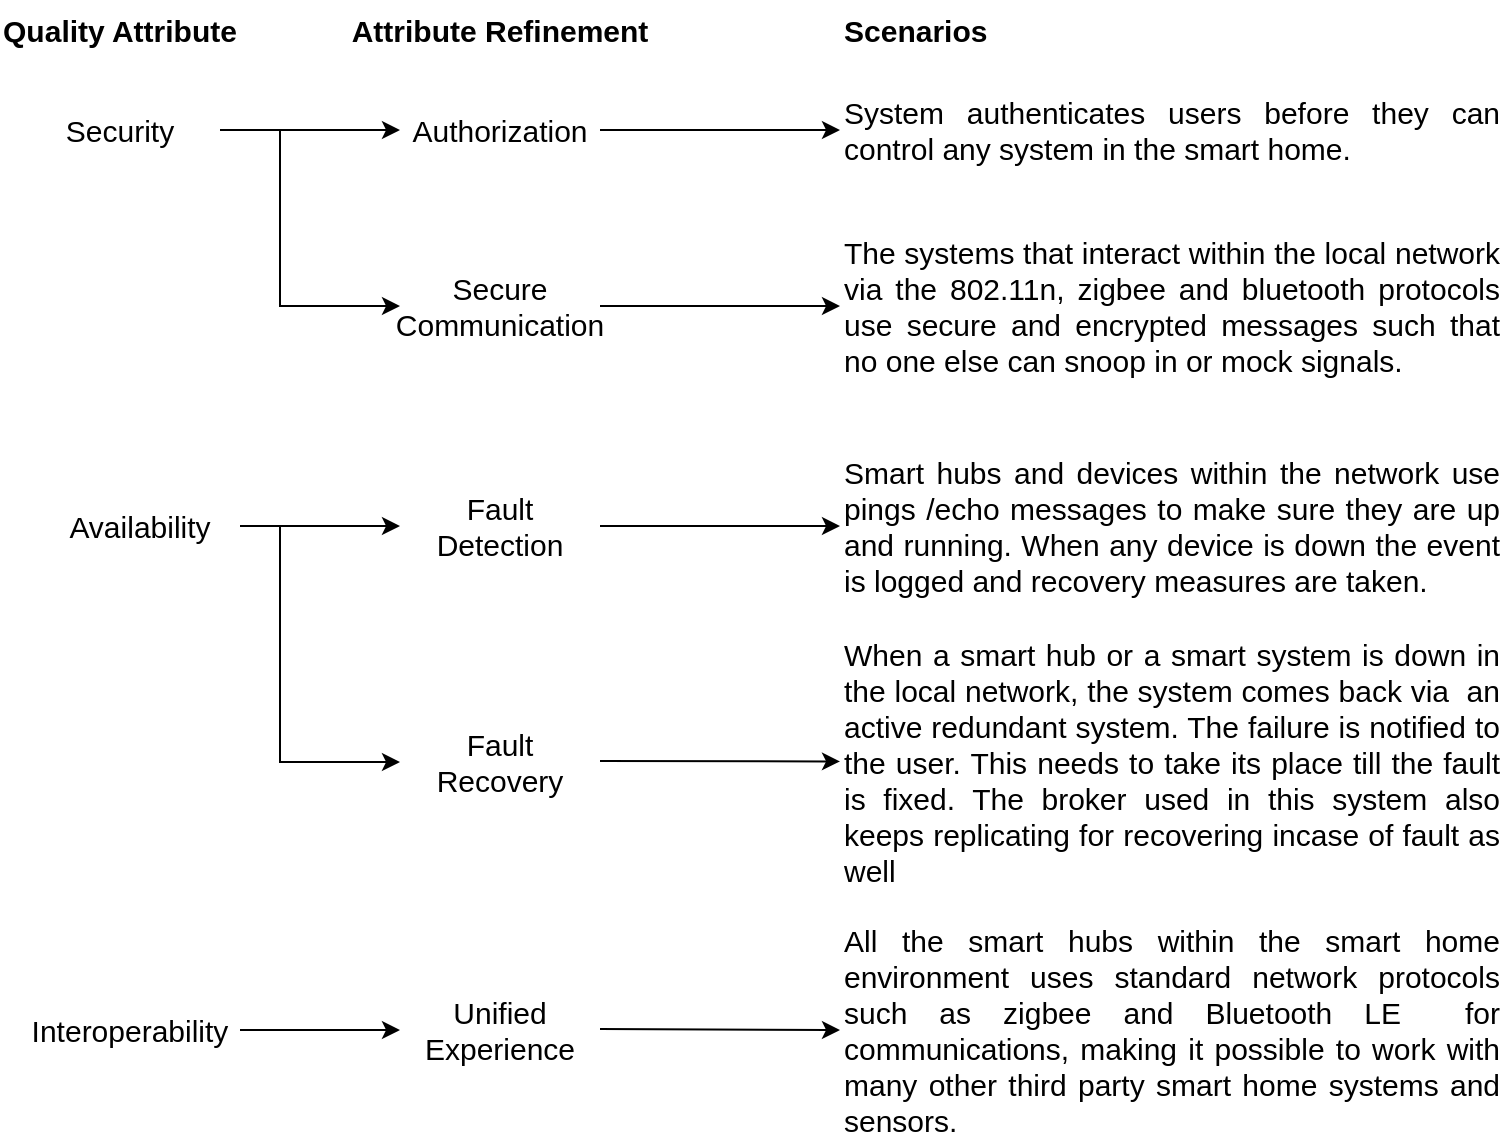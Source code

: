 <mxfile version="16.5.1" type="device"><diagram id="ZWmeOSqfg0A0JXF0TNyF" name="Page-1"><mxGraphModel dx="918" dy="729" grid="1" gridSize="10" guides="1" tooltips="1" connect="1" arrows="1" fold="1" page="1" pageScale="1" pageWidth="850" pageHeight="1100" math="0" shadow="0"><root><mxCell id="0"/><mxCell id="1" parent="0"/><mxCell id="9pKuZ1DTy6y_oSiN3lms-1" value="&lt;font style=&quot;font-size: 15px&quot;&gt;Security&lt;/font&gt;" style="text;html=1;strokeColor=none;fillColor=none;align=center;verticalAlign=middle;whiteSpace=wrap;rounded=0;" parent="1" vertex="1"><mxGeometry x="30" y="130" width="100" height="30" as="geometry"/></mxCell><mxCell id="9pKuZ1DTy6y_oSiN3lms-2" value="&lt;font style=&quot;font-size: 15px&quot;&gt;Secure Communication&lt;/font&gt;" style="text;html=1;strokeColor=none;fillColor=none;align=center;verticalAlign=middle;whiteSpace=wrap;rounded=0;" parent="1" vertex="1"><mxGeometry x="220" y="218" width="100" height="30" as="geometry"/></mxCell><mxCell id="9pKuZ1DTy6y_oSiN3lms-3" value="&lt;font style=&quot;font-size: 15px&quot;&gt;Authorization&lt;/font&gt;" style="text;html=1;strokeColor=none;fillColor=none;align=center;verticalAlign=middle;whiteSpace=wrap;rounded=0;" parent="1" vertex="1"><mxGeometry x="220" y="130" width="100" height="30" as="geometry"/></mxCell><mxCell id="9pKuZ1DTy6y_oSiN3lms-4" value="&lt;div style=&quot;text-align: justify&quot;&gt;&lt;span&gt;System authenticates users before they can control any system in the smart home.&lt;/span&gt;&lt;/div&gt;" style="text;html=1;strokeColor=none;fillColor=none;align=left;verticalAlign=middle;whiteSpace=wrap;rounded=0;fontSize=15;" parent="1" vertex="1"><mxGeometry x="440" y="115" width="330" height="60" as="geometry"/></mxCell><mxCell id="9pKuZ1DTy6y_oSiN3lms-5" value="&lt;div style=&quot;text-align: justify&quot;&gt;&lt;span&gt;The systems that interact within the local network via the 802.11n, zigbee and bluetooth protocols use secure and encrypted messages such that no one else can snoop in or mock signals.&lt;/span&gt;&lt;/div&gt;" style="text;html=1;strokeColor=none;fillColor=none;align=left;verticalAlign=middle;whiteSpace=wrap;rounded=0;fontSize=15;" parent="1" vertex="1"><mxGeometry x="440" y="198" width="330" height="70" as="geometry"/></mxCell><mxCell id="9pKuZ1DTy6y_oSiN3lms-6" value="&lt;font style=&quot;font-size: 15px&quot;&gt;Availability&lt;/font&gt;" style="text;html=1;strokeColor=none;fillColor=none;align=center;verticalAlign=middle;whiteSpace=wrap;rounded=0;" parent="1" vertex="1"><mxGeometry x="40" y="328" width="100" height="30" as="geometry"/></mxCell><mxCell id="9pKuZ1DTy6y_oSiN3lms-7" value="&lt;font style=&quot;font-size: 15px&quot;&gt;Fault Recovery&lt;/font&gt;" style="text;html=1;strokeColor=none;fillColor=none;align=center;verticalAlign=middle;whiteSpace=wrap;rounded=0;" parent="1" vertex="1"><mxGeometry x="220" y="446" width="100" height="30" as="geometry"/></mxCell><mxCell id="9pKuZ1DTy6y_oSiN3lms-8" value="&lt;div style=&quot;text-align: justify&quot;&gt;&lt;span&gt;When a smart hub or a smart system is down in the local network, the system comes back via&amp;nbsp; an active redundant system. The failure is notified to the user. This needs to take its place till the fault is fixed. The broker used in this system also keeps replicating for recovering incase of fault as well&lt;/span&gt;&lt;/div&gt;" style="text;html=1;strokeColor=none;fillColor=none;align=left;verticalAlign=middle;whiteSpace=wrap;rounded=0;fontSize=15;" parent="1" vertex="1"><mxGeometry x="440" y="396" width="330" height="130" as="geometry"/></mxCell><mxCell id="9pKuZ1DTy6y_oSiN3lms-20" value="" style="endArrow=classic;html=1;rounded=0;fontSize=15;exitX=1;exitY=0.5;exitDx=0;exitDy=0;align=center;entryX=0;entryY=0.5;entryDx=0;entryDy=0;" parent="1" source="9pKuZ1DTy6y_oSiN3lms-1" target="9pKuZ1DTy6y_oSiN3lms-3" edge="1"><mxGeometry width="50" height="50" relative="1" as="geometry"><mxPoint x="400" y="450" as="sourcePoint"/><mxPoint x="210" y="145" as="targetPoint"/></mxGeometry></mxCell><mxCell id="9pKuZ1DTy6y_oSiN3lms-21" value="" style="endArrow=classic;html=1;rounded=0;fontSize=15;align=center;entryX=0;entryY=0.5;entryDx=0;entryDy=0;" parent="1" target="9pKuZ1DTy6y_oSiN3lms-2" edge="1"><mxGeometry width="50" height="50" relative="1" as="geometry"><mxPoint x="160" y="145" as="sourcePoint"/><mxPoint x="220" y="240" as="targetPoint"/><Array as="points"><mxPoint x="160" y="233"/></Array></mxGeometry></mxCell><mxCell id="9pKuZ1DTy6y_oSiN3lms-23" value="" style="endArrow=classic;html=1;rounded=0;fontSize=15;exitX=1;exitY=0.5;exitDx=0;exitDy=0;align=center;entryX=0;entryY=0.5;entryDx=0;entryDy=0;" parent="1" source="9pKuZ1DTy6y_oSiN3lms-6" target="PFjkwz7WltYErsm6oPcm-3" edge="1"><mxGeometry width="50" height="50" relative="1" as="geometry"><mxPoint x="140" y="383" as="sourcePoint"/><mxPoint x="230" y="383" as="targetPoint"/></mxGeometry></mxCell><mxCell id="9pKuZ1DTy6y_oSiN3lms-28" value="" style="endArrow=classic;html=1;rounded=0;fontSize=15;exitX=1;exitY=0.5;exitDx=0;exitDy=0;align=center;entryX=0;entryY=0.5;entryDx=0;entryDy=0;" parent="1" source="9pKuZ1DTy6y_oSiN3lms-3" target="9pKuZ1DTy6y_oSiN3lms-4" edge="1"><mxGeometry width="50" height="50" relative="1" as="geometry"><mxPoint x="140" y="355" as="sourcePoint"/><mxPoint x="430" y="145" as="targetPoint"/></mxGeometry></mxCell><mxCell id="9pKuZ1DTy6y_oSiN3lms-29" value="" style="endArrow=classic;html=1;rounded=0;fontSize=15;exitX=1;exitY=0.5;exitDx=0;exitDy=0;align=center;entryX=0;entryY=0.5;entryDx=0;entryDy=0;" parent="1" source="9pKuZ1DTy6y_oSiN3lms-2" target="9pKuZ1DTy6y_oSiN3lms-5" edge="1"><mxGeometry width="50" height="50" relative="1" as="geometry"><mxPoint x="320" y="187.5" as="sourcePoint"/><mxPoint x="430" y="233" as="targetPoint"/></mxGeometry></mxCell><mxCell id="9pKuZ1DTy6y_oSiN3lms-30" value="" style="endArrow=classic;html=1;rounded=0;fontSize=15;exitX=1;exitY=0.5;exitDx=0;exitDy=0;align=center;" parent="1" target="9pKuZ1DTy6y_oSiN3lms-8" edge="1"><mxGeometry width="50" height="50" relative="1" as="geometry"><mxPoint x="320" y="460.5" as="sourcePoint"/><mxPoint x="430" y="460.5" as="targetPoint"/></mxGeometry></mxCell><mxCell id="9pKuZ1DTy6y_oSiN3lms-36" value="&lt;b&gt;Quality Attribute&lt;/b&gt;" style="text;html=1;strokeColor=none;fillColor=none;align=center;verticalAlign=middle;whiteSpace=wrap;rounded=0;fontSize=15;" parent="1" vertex="1"><mxGeometry x="20" y="80" width="120" height="30" as="geometry"/></mxCell><mxCell id="9pKuZ1DTy6y_oSiN3lms-37" value="&lt;b&gt;Attribute Refinement&lt;/b&gt;" style="text;html=1;strokeColor=none;fillColor=none;align=center;verticalAlign=middle;whiteSpace=wrap;rounded=0;fontSize=15;" parent="1" vertex="1"><mxGeometry x="190" y="80" width="160" height="30" as="geometry"/></mxCell><mxCell id="9pKuZ1DTy6y_oSiN3lms-38" value="&lt;b&gt;Scenarios&lt;/b&gt;" style="text;html=1;strokeColor=none;fillColor=none;align=left;verticalAlign=middle;whiteSpace=wrap;rounded=0;fontSize=15;" parent="1" vertex="1"><mxGeometry x="440" y="80" width="160" height="30" as="geometry"/></mxCell><mxCell id="rPKTQAUROASXAeukLVPO-1" value="&lt;font style=&quot;font-size: 15px&quot;&gt;Interoperability&lt;/font&gt;" style="text;html=1;strokeColor=none;fillColor=none;align=center;verticalAlign=middle;whiteSpace=wrap;rounded=0;" parent="1" vertex="1"><mxGeometry x="30" y="580" width="110" height="30" as="geometry"/></mxCell><mxCell id="rPKTQAUROASXAeukLVPO-2" value="&lt;font style=&quot;font-size: 15px&quot;&gt;Unified Experience&lt;/font&gt;" style="text;html=1;strokeColor=none;fillColor=none;align=center;verticalAlign=middle;whiteSpace=wrap;rounded=0;" parent="1" vertex="1"><mxGeometry x="220" y="580" width="100" height="30" as="geometry"/></mxCell><mxCell id="rPKTQAUROASXAeukLVPO-3" value="&lt;div style=&quot;text-align: justify&quot;&gt;&lt;span&gt;All the smart hubs within the smart home environment uses standard network protocols such as zigbee and Bluetooth LE&amp;nbsp; for communications, making it possible to work with many other third party smart home systems and sensors.&lt;/span&gt;&lt;/div&gt;" style="text;html=1;strokeColor=none;fillColor=none;align=left;verticalAlign=middle;whiteSpace=wrap;rounded=0;fontSize=15;" parent="1" vertex="1"><mxGeometry x="440" y="545" width="330" height="100" as="geometry"/></mxCell><mxCell id="rPKTQAUROASXAeukLVPO-4" value="" style="endArrow=classic;html=1;rounded=0;fontSize=15;exitX=1;exitY=0.5;exitDx=0;exitDy=0;align=center;entryX=0;entryY=0.5;entryDx=0;entryDy=0;" parent="1" source="rPKTQAUROASXAeukLVPO-1" target="rPKTQAUROASXAeukLVPO-2" edge="1"><mxGeometry width="50" height="50" relative="1" as="geometry"><mxPoint x="140" y="535" as="sourcePoint"/><mxPoint x="230" y="535" as="targetPoint"/></mxGeometry></mxCell><mxCell id="rPKTQAUROASXAeukLVPO-5" value="" style="endArrow=classic;html=1;rounded=0;fontSize=15;exitX=1;exitY=0.5;exitDx=0;exitDy=0;align=center;entryX=0;entryY=0.5;entryDx=0;entryDy=0;" parent="1" target="rPKTQAUROASXAeukLVPO-3" edge="1"><mxGeometry width="50" height="50" relative="1" as="geometry"><mxPoint x="320" y="594.5" as="sourcePoint"/><mxPoint x="430" y="594.5" as="targetPoint"/></mxGeometry></mxCell><mxCell id="PFjkwz7WltYErsm6oPcm-2" value="" style="endArrow=classic;html=1;rounded=0;fontSize=15;align=center;entryX=0;entryY=0.5;entryDx=0;entryDy=0;" parent="1" target="9pKuZ1DTy6y_oSiN3lms-7" edge="1"><mxGeometry width="50" height="50" relative="1" as="geometry"><mxPoint x="160" y="343" as="sourcePoint"/><mxPoint x="220" y="593" as="targetPoint"/><Array as="points"><mxPoint x="160" y="461"/></Array></mxGeometry></mxCell><mxCell id="PFjkwz7WltYErsm6oPcm-3" value="&lt;font style=&quot;font-size: 15px&quot;&gt;Fault Detection&lt;/font&gt;" style="text;html=1;strokeColor=none;fillColor=none;align=center;verticalAlign=middle;whiteSpace=wrap;rounded=0;" parent="1" vertex="1"><mxGeometry x="220" y="328" width="100" height="30" as="geometry"/></mxCell><mxCell id="PFjkwz7WltYErsm6oPcm-4" value="" style="endArrow=classic;html=1;rounded=0;fontSize=15;exitX=1;exitY=0.5;exitDx=0;exitDy=0;align=center;entryX=0;entryY=0.5;entryDx=0;entryDy=0;" parent="1" source="PFjkwz7WltYErsm6oPcm-3" target="PFjkwz7WltYErsm6oPcm-5" edge="1"><mxGeometry width="50" height="50" relative="1" as="geometry"><mxPoint x="320" y="567.83" as="sourcePoint"/><mxPoint x="430" y="598" as="targetPoint"/></mxGeometry></mxCell><mxCell id="PFjkwz7WltYErsm6oPcm-5" value="&lt;div style=&quot;text-align: justify&quot;&gt;&lt;span&gt;Smart hubs and devices within the network use pings /echo messages to make sure they are up and running. When any device is down the event is logged and recovery measures are taken.&lt;/span&gt;&lt;/div&gt;" style="text;html=1;strokeColor=none;fillColor=none;align=left;verticalAlign=middle;whiteSpace=wrap;rounded=0;fontSize=15;" parent="1" vertex="1"><mxGeometry x="440" y="298" width="330" height="90" as="geometry"/></mxCell></root></mxGraphModel></diagram></mxfile>